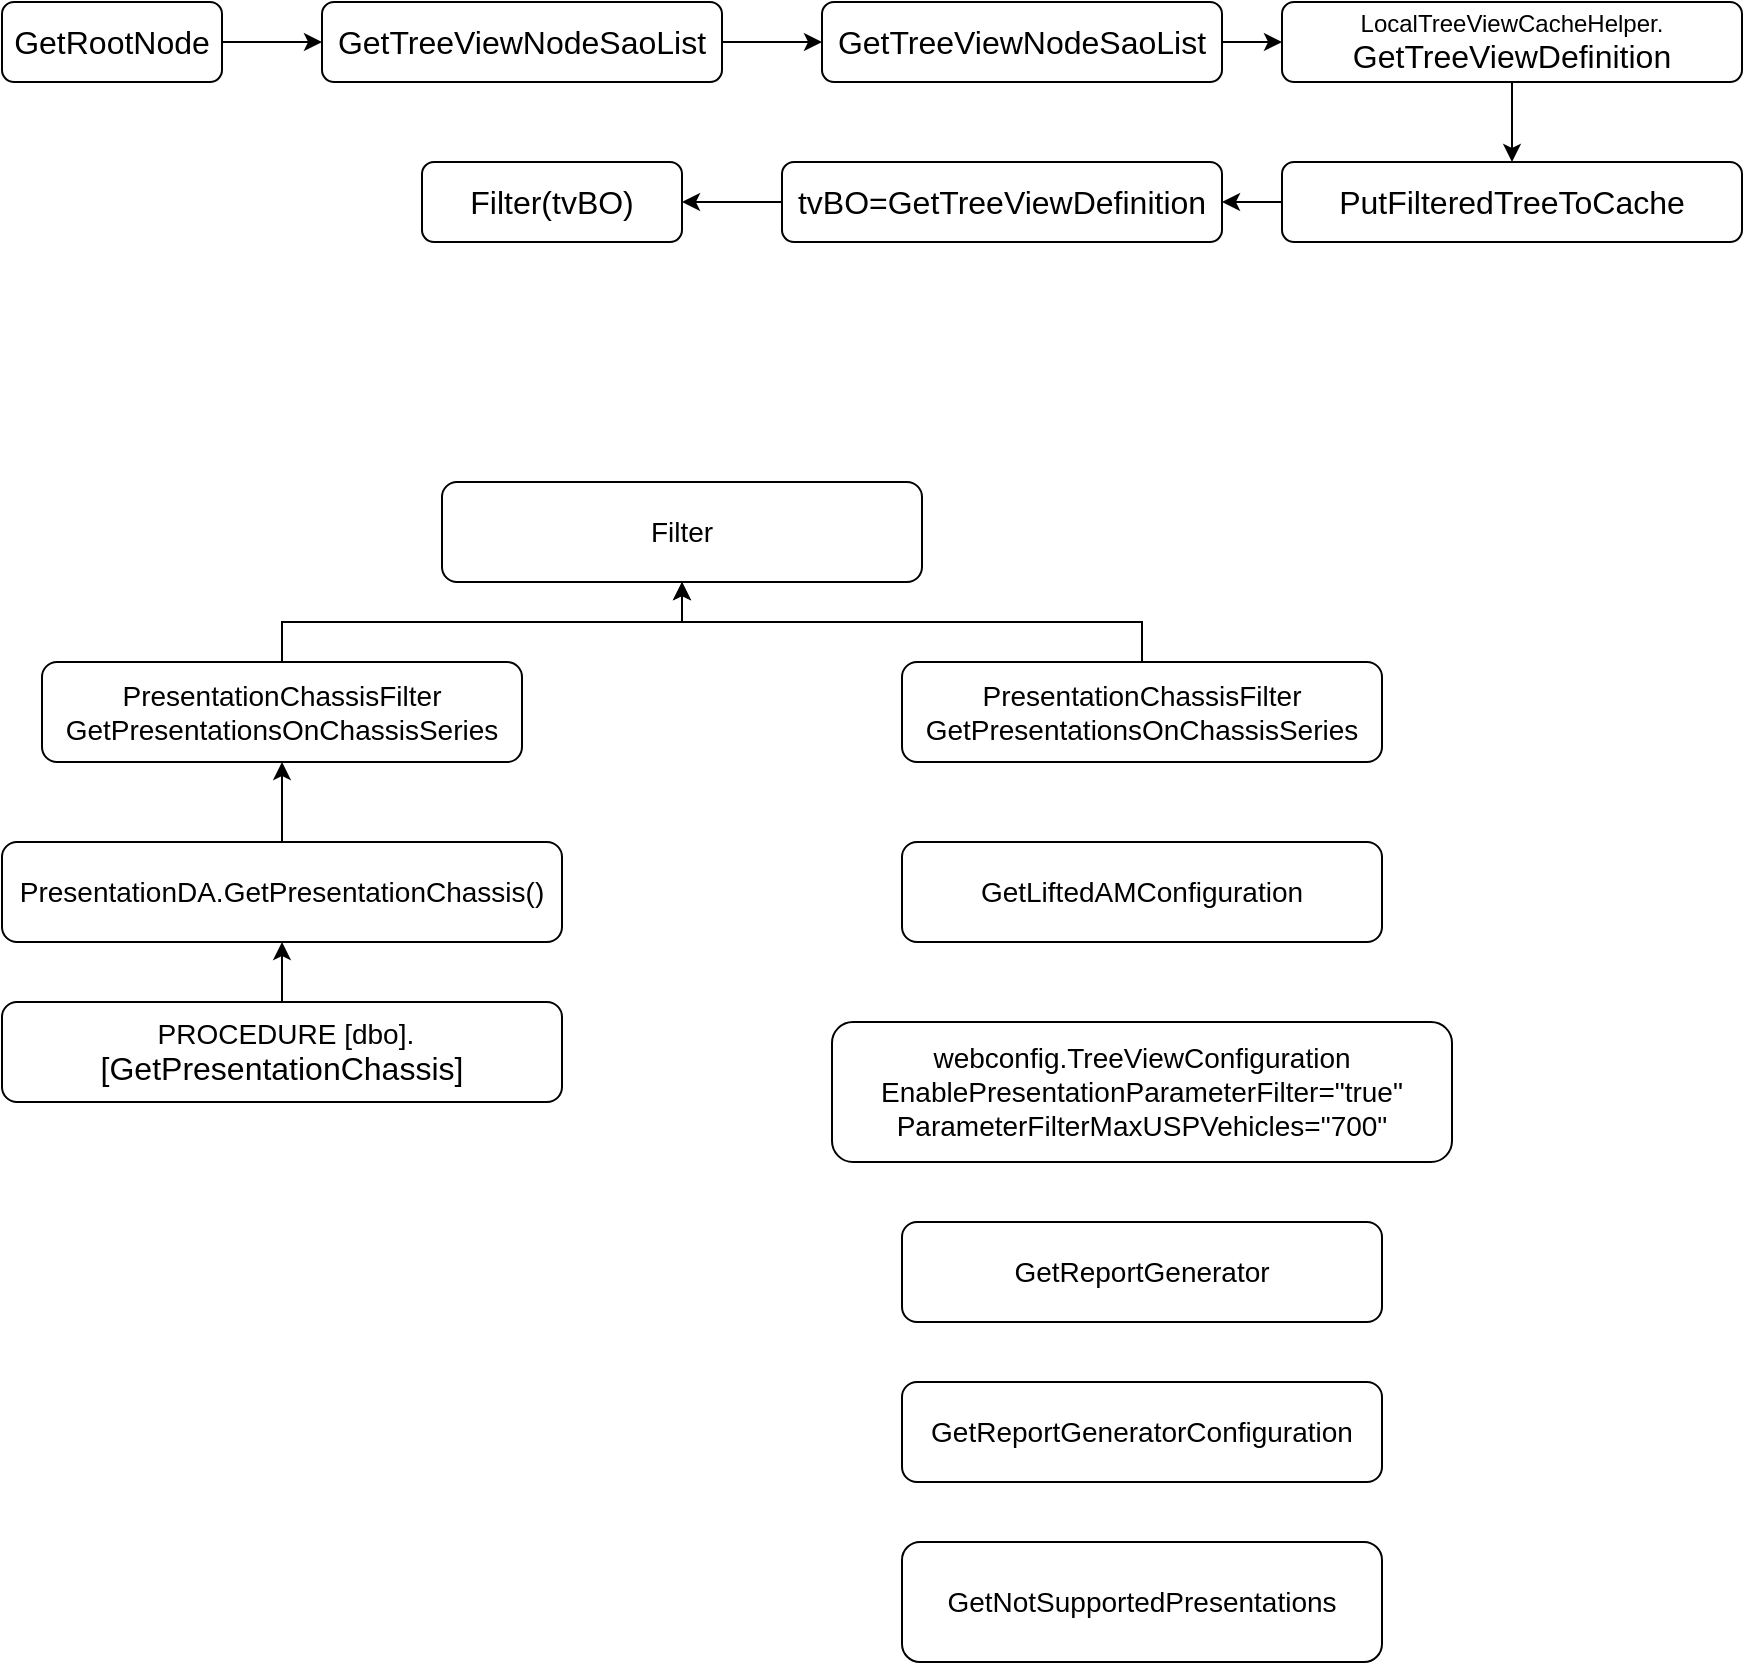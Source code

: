 <mxfile version="21.5.0" type="github">
  <diagram name="Page-1" id="2YBvvXClWsGukQMizWep">
    <mxGraphModel dx="1050" dy="581" grid="1" gridSize="10" guides="1" tooltips="1" connect="1" arrows="1" fold="1" page="1" pageScale="1" pageWidth="850" pageHeight="1100" math="0" shadow="0">
      <root>
        <mxCell id="0" />
        <mxCell id="1" parent="0" />
        <mxCell id="5qoky1nEMj8aCGtvI3eX-6" style="edgeStyle=orthogonalEdgeStyle;rounded=0;orthogonalLoop=1;jettySize=auto;html=1;exitX=1;exitY=0.5;exitDx=0;exitDy=0;" edge="1" parent="1" source="5qoky1nEMj8aCGtvI3eX-1" target="5qoky1nEMj8aCGtvI3eX-2">
          <mxGeometry relative="1" as="geometry" />
        </mxCell>
        <mxCell id="5qoky1nEMj8aCGtvI3eX-1" value="&lt;font style=&quot;font-size: 16px;&quot;&gt;GetRootNode&lt;/font&gt;" style="rounded=1;whiteSpace=wrap;html=1;" vertex="1" parent="1">
          <mxGeometry x="40" y="50" width="110" height="40" as="geometry" />
        </mxCell>
        <mxCell id="5qoky1nEMj8aCGtvI3eX-7" style="edgeStyle=orthogonalEdgeStyle;rounded=0;orthogonalLoop=1;jettySize=auto;html=1;exitX=1;exitY=0.25;exitDx=0;exitDy=0;entryX=0;entryY=0.5;entryDx=0;entryDy=0;" edge="1" parent="1" source="5qoky1nEMj8aCGtvI3eX-2" target="5qoky1nEMj8aCGtvI3eX-3">
          <mxGeometry relative="1" as="geometry">
            <Array as="points">
              <mxPoint x="400" y="70" />
            </Array>
          </mxGeometry>
        </mxCell>
        <mxCell id="5qoky1nEMj8aCGtvI3eX-2" value="&lt;font style=&quot;font-size: 16px;&quot;&gt;GetTreeViewNodeSaoList&lt;/font&gt;" style="rounded=1;whiteSpace=wrap;html=1;" vertex="1" parent="1">
          <mxGeometry x="200" y="50" width="200" height="40" as="geometry" />
        </mxCell>
        <mxCell id="5qoky1nEMj8aCGtvI3eX-5" style="edgeStyle=orthogonalEdgeStyle;rounded=0;orthogonalLoop=1;jettySize=auto;html=1;" edge="1" parent="1" source="5qoky1nEMj8aCGtvI3eX-3" target="5qoky1nEMj8aCGtvI3eX-4">
          <mxGeometry relative="1" as="geometry" />
        </mxCell>
        <mxCell id="5qoky1nEMj8aCGtvI3eX-3" value="&lt;font style=&quot;font-size: 16px;&quot;&gt;GetTreeViewNodeSaoList&lt;/font&gt;" style="rounded=1;whiteSpace=wrap;html=1;" vertex="1" parent="1">
          <mxGeometry x="450" y="50" width="200" height="40" as="geometry" />
        </mxCell>
        <mxCell id="5qoky1nEMj8aCGtvI3eX-9" style="edgeStyle=orthogonalEdgeStyle;rounded=0;orthogonalLoop=1;jettySize=auto;html=1;exitX=0.5;exitY=1;exitDx=0;exitDy=0;entryX=0.5;entryY=0;entryDx=0;entryDy=0;" edge="1" parent="1" source="5qoky1nEMj8aCGtvI3eX-4" target="5qoky1nEMj8aCGtvI3eX-8">
          <mxGeometry relative="1" as="geometry" />
        </mxCell>
        <mxCell id="5qoky1nEMj8aCGtvI3eX-4" value="LocalTreeViewCacheHelper.&lt;br style=&quot;border-color: var(--border-color);&quot;&gt;&lt;font style=&quot;border-color: var(--border-color); font-size: 16px;&quot;&gt;GetTreeViewDefinition&lt;/font&gt;" style="rounded=1;whiteSpace=wrap;html=1;" vertex="1" parent="1">
          <mxGeometry x="680" y="50" width="230" height="40" as="geometry" />
        </mxCell>
        <mxCell id="5qoky1nEMj8aCGtvI3eX-14" style="edgeStyle=orthogonalEdgeStyle;rounded=0;orthogonalLoop=1;jettySize=auto;html=1;exitX=0;exitY=0.5;exitDx=0;exitDy=0;entryX=1;entryY=0.5;entryDx=0;entryDy=0;" edge="1" parent="1" source="5qoky1nEMj8aCGtvI3eX-8" target="5qoky1nEMj8aCGtvI3eX-12">
          <mxGeometry relative="1" as="geometry" />
        </mxCell>
        <mxCell id="5qoky1nEMj8aCGtvI3eX-8" value="&lt;font style=&quot;&quot;&gt;&lt;font style=&quot;font-size: 16px;&quot;&gt;PutFilteredTreeToCache&lt;/font&gt;&lt;br&gt;&lt;/font&gt;" style="rounded=1;whiteSpace=wrap;html=1;" vertex="1" parent="1">
          <mxGeometry x="680" y="130" width="230" height="40" as="geometry" />
        </mxCell>
        <mxCell id="5qoky1nEMj8aCGtvI3eX-15" value="" style="edgeStyle=orthogonalEdgeStyle;rounded=0;orthogonalLoop=1;jettySize=auto;html=1;" edge="1" parent="1" source="5qoky1nEMj8aCGtvI3eX-12" target="5qoky1nEMj8aCGtvI3eX-13">
          <mxGeometry relative="1" as="geometry" />
        </mxCell>
        <mxCell id="5qoky1nEMj8aCGtvI3eX-12" value="&lt;font style=&quot;&quot;&gt;&lt;font style=&quot;font-size: 16px;&quot;&gt;tvBO=GetTreeViewDefinition&lt;/font&gt;&lt;br&gt;&lt;/font&gt;" style="rounded=1;whiteSpace=wrap;html=1;" vertex="1" parent="1">
          <mxGeometry x="430" y="130" width="220" height="40" as="geometry" />
        </mxCell>
        <mxCell id="5qoky1nEMj8aCGtvI3eX-13" value="&lt;font style=&quot;&quot;&gt;&lt;font style=&quot;font-size: 16px;&quot;&gt;Filter(tvBO)&lt;/font&gt;&lt;br&gt;&lt;/font&gt;" style="rounded=1;whiteSpace=wrap;html=1;" vertex="1" parent="1">
          <mxGeometry x="250" y="130" width="130" height="40" as="geometry" />
        </mxCell>
        <mxCell id="5qoky1nEMj8aCGtvI3eX-18" value="" style="edgeStyle=orthogonalEdgeStyle;rounded=0;orthogonalLoop=1;jettySize=auto;html=1;" edge="1" parent="1" source="5qoky1nEMj8aCGtvI3eX-16" target="5qoky1nEMj8aCGtvI3eX-17">
          <mxGeometry relative="1" as="geometry" />
        </mxCell>
        <mxCell id="5qoky1nEMj8aCGtvI3eX-16" value="&lt;font style=&quot;font-size: 14px;&quot;&gt;PresentationChassisFilter&lt;br&gt;GetPresentationsOnChassisSeries&lt;/font&gt;" style="rounded=1;whiteSpace=wrap;html=1;" vertex="1" parent="1">
          <mxGeometry x="60" y="380" width="240" height="50" as="geometry" />
        </mxCell>
        <mxCell id="5qoky1nEMj8aCGtvI3eX-17" value="&lt;font style=&quot;font-size: 14px;&quot;&gt;Filter&lt;/font&gt;" style="rounded=1;whiteSpace=wrap;html=1;" vertex="1" parent="1">
          <mxGeometry x="260" y="290" width="240" height="50" as="geometry" />
        </mxCell>
        <mxCell id="5qoky1nEMj8aCGtvI3eX-20" value="" style="edgeStyle=orthogonalEdgeStyle;rounded=0;orthogonalLoop=1;jettySize=auto;html=1;" edge="1" parent="1" source="5qoky1nEMj8aCGtvI3eX-19" target="5qoky1nEMj8aCGtvI3eX-16">
          <mxGeometry relative="1" as="geometry" />
        </mxCell>
        <mxCell id="5qoky1nEMj8aCGtvI3eX-19" value="&lt;font style=&quot;font-size: 14px;&quot;&gt;PresentationDA.GetPresentationChassis()&lt;/font&gt;" style="rounded=1;whiteSpace=wrap;html=1;" vertex="1" parent="1">
          <mxGeometry x="40" y="470" width="280" height="50" as="geometry" />
        </mxCell>
        <mxCell id="5qoky1nEMj8aCGtvI3eX-22" value="" style="edgeStyle=orthogonalEdgeStyle;rounded=0;orthogonalLoop=1;jettySize=auto;html=1;" edge="1" parent="1" source="5qoky1nEMj8aCGtvI3eX-21" target="5qoky1nEMj8aCGtvI3eX-19">
          <mxGeometry relative="1" as="geometry" />
        </mxCell>
        <mxCell id="5qoky1nEMj8aCGtvI3eX-21" value="&lt;font style=&quot;font-size: 14px;&quot;&gt;&amp;nbsp;PROCEDURE [dbo].&lt;/font&gt;&lt;font style=&quot;font-size: 16px;&quot;&gt;[GetPresentationChassis]&lt;/font&gt;" style="rounded=1;whiteSpace=wrap;html=1;" vertex="1" parent="1">
          <mxGeometry x="40" y="550" width="280" height="50" as="geometry" />
        </mxCell>
        <mxCell id="5qoky1nEMj8aCGtvI3eX-24" style="edgeStyle=orthogonalEdgeStyle;rounded=0;orthogonalLoop=1;jettySize=auto;html=1;exitX=0.5;exitY=0;exitDx=0;exitDy=0;entryX=0.5;entryY=1;entryDx=0;entryDy=0;" edge="1" parent="1" source="5qoky1nEMj8aCGtvI3eX-23" target="5qoky1nEMj8aCGtvI3eX-17">
          <mxGeometry relative="1" as="geometry" />
        </mxCell>
        <mxCell id="5qoky1nEMj8aCGtvI3eX-23" value="&lt;font style=&quot;font-size: 14px;&quot;&gt;PresentationChassisFilter&lt;br&gt;GetPresentationsOnChassisSeries&lt;/font&gt;" style="rounded=1;whiteSpace=wrap;html=1;" vertex="1" parent="1">
          <mxGeometry x="490" y="380" width="240" height="50" as="geometry" />
        </mxCell>
        <mxCell id="5qoky1nEMj8aCGtvI3eX-25" value="&lt;font style=&quot;font-size: 14px;&quot;&gt;GetLiftedAMConfiguration&lt;/font&gt;" style="rounded=1;whiteSpace=wrap;html=1;" vertex="1" parent="1">
          <mxGeometry x="490" y="470" width="240" height="50" as="geometry" />
        </mxCell>
        <mxCell id="5qoky1nEMj8aCGtvI3eX-26" value="&lt;font style=&quot;font-size: 14px;&quot;&gt;GetReportGenerator&lt;/font&gt;" style="rounded=1;whiteSpace=wrap;html=1;" vertex="1" parent="1">
          <mxGeometry x="490" y="660" width="240" height="50" as="geometry" />
        </mxCell>
        <mxCell id="5qoky1nEMj8aCGtvI3eX-27" value="&lt;font style=&quot;font-size: 14px;&quot;&gt;GetReportGeneratorConfiguration&lt;/font&gt;" style="rounded=1;whiteSpace=wrap;html=1;" vertex="1" parent="1">
          <mxGeometry x="490" y="740" width="240" height="50" as="geometry" />
        </mxCell>
        <mxCell id="5qoky1nEMj8aCGtvI3eX-28" value="&lt;font style=&quot;font-size: 14px;&quot;&gt;webconfig.TreeViewConfiguration EnablePresentationParameterFilter=&quot;true&quot; ParameterFilterMaxUSPVehicles=&quot;700&quot;&lt;/font&gt;" style="rounded=1;whiteSpace=wrap;html=1;" vertex="1" parent="1">
          <mxGeometry x="455" y="560" width="310" height="70" as="geometry" />
        </mxCell>
        <mxCell id="5qoky1nEMj8aCGtvI3eX-29" value="&lt;font style=&quot;font-size: 14px;&quot;&gt;GetNotSupportedPresentations&lt;/font&gt;" style="rounded=1;whiteSpace=wrap;html=1;" vertex="1" parent="1">
          <mxGeometry x="490" y="820" width="240" height="60" as="geometry" />
        </mxCell>
      </root>
    </mxGraphModel>
  </diagram>
</mxfile>

